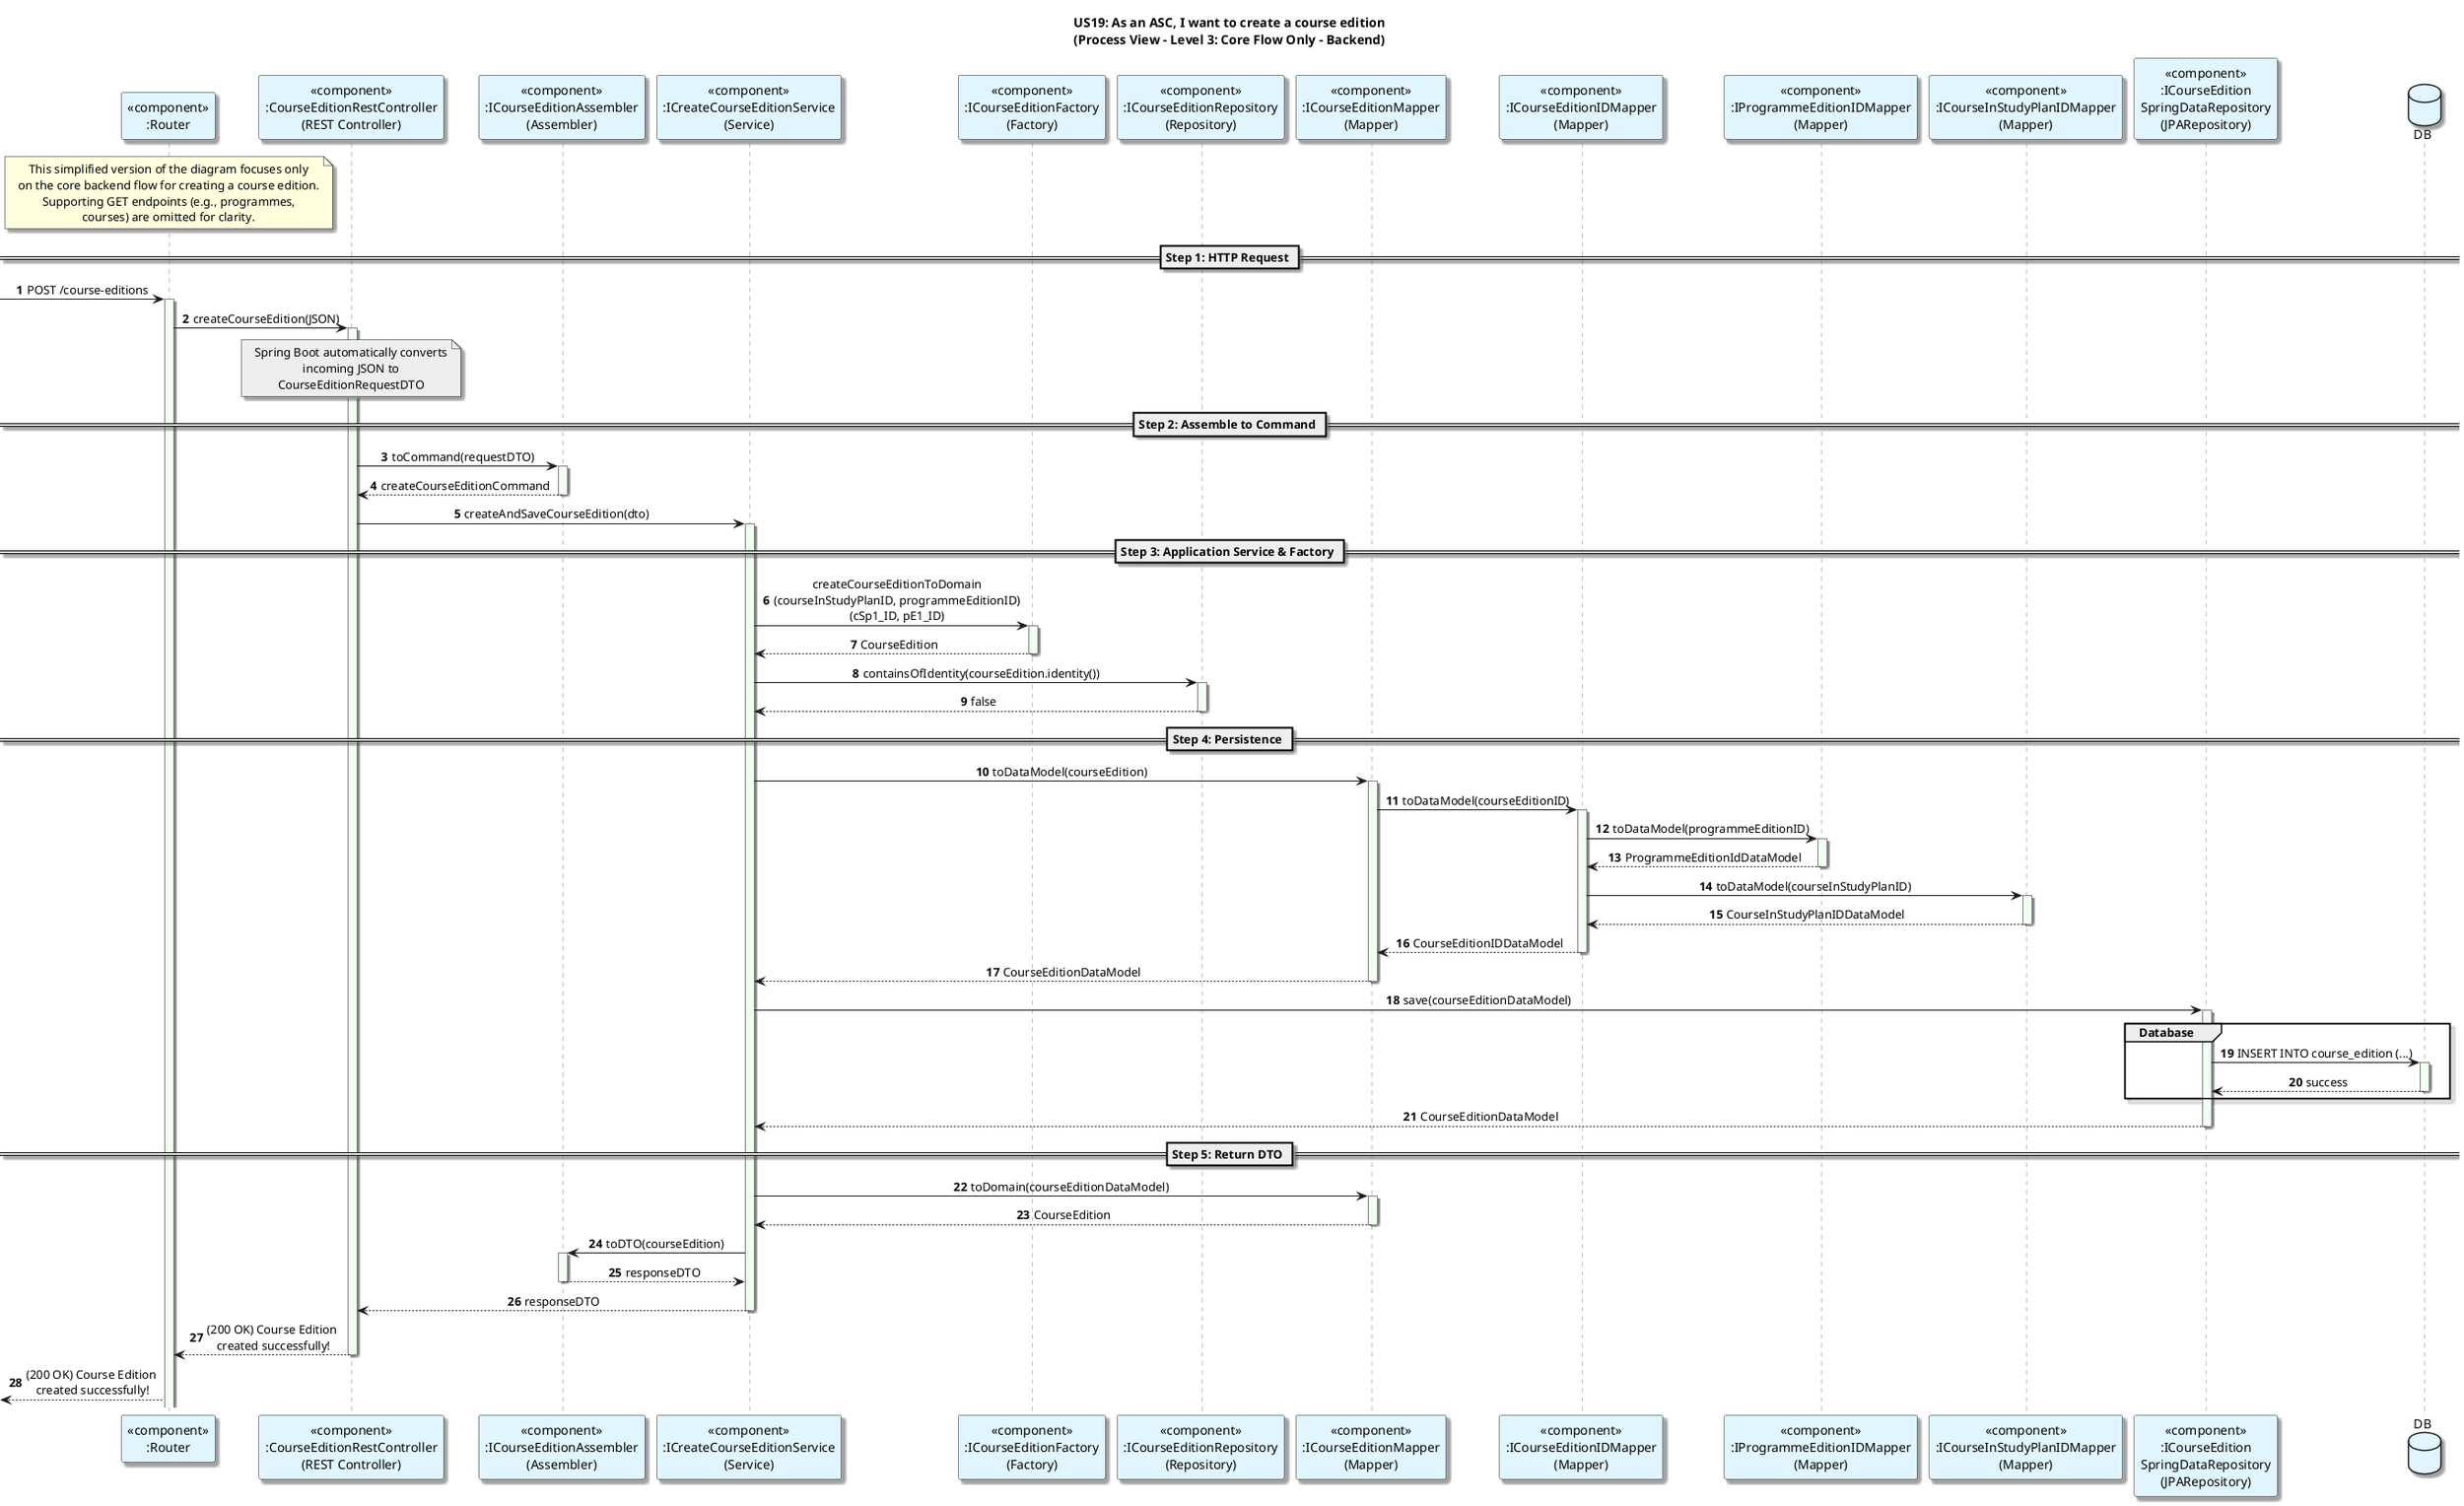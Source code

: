 @startuml
title: US19: As an ASC, I want to create a course edition\n(Process View - Level 3: Core Flow Only - Backend)


autonumber

skinparam {
  ActivityPadding 2
  ActivityMargin 2
  BoxPadding 2
}
skinparam sequence {
    LifeLineBorderColor Grey
    LifeLineBackgroundColor HoneyDew
}
skinparam defaultTextAlignment center
skinparam shadowing true


participant "<<component>>\n:Router" as router #E1F5FE
participant "<<component>>\n:CourseEditionRestController\n(REST Controller)" as Controller #E1F5FE
participant "<<component>>\n:ICourseEditionAssembler\n(Assembler)" as Assembler #E1F5FE
participant "<<component>>\n:ICreateCourseEditionService\n(Service)" as Service #E1F5FE
participant "<<component>>\n:ICourseEditionFactory\n(Factory)" as CourseEditionFactory #E1F5FE
participant "<<component>>\n:ICourseEditionRepository\n(Repository)" as Repository #E1F5FE
participant "<<component>>\n:ICourseEditionMapper\n(Mapper)" as Mapper #E1F5FE
participant "<<component>>\n:ICourseEditionIDMapper\n(Mapper)" as IDMapper #E1F5FE
participant "<<component>>\n:IProgrammeEditionIDMapper\n(Mapper)" as PEMapper #E1F5FE
participant "<<component>>\n:ICourseInStudyPlanIDMapper\n(Mapper)" as CSPMapper #E1F5FE
participant "<<component>>\n:ICourseEdition\nSpringDataRepository\n(JPARepository)" as SpringData #E1F5FE

database DB as Database #E1F5FE

note over router
This simplified version of the diagram focuses only
on the core backend flow for creating a course edition.
Supporting GET endpoints (e.g., programmes,
courses) are omitted for clarity.
end note

== Step 1: HTTP Request ==

' --- GET endpoints omitted for brevity ---

-> router: POST /course-editions
activate router
router -> Controller: createCourseEdition(JSON)

activate Controller

note over Controller #EEEEEE
Spring Boot automatically converts
incoming JSON to
CourseEditionRequestDTO
end note

== Step 2: Assemble to Command ==

Controller -> Assembler: toCommand(requestDTO)
activate Assembler
Assembler --> Controller: createCourseEditionCommand
deactivate Assembler



Controller -> Service: createAndSaveCourseEdition(dto)
activate Service

== Step 3: Application Service & Factory ==

Service -> CourseEditionFactory: createCourseEditionToDomain\n(courseInStudyPlanID, programmeEditionID)\n(cSp1_ID, pE1_ID)
activate CourseEditionFactory
CourseEditionFactory --> Service -- : CourseEdition
Service -> Repository: containsOfIdentity(courseEdition.identity())
activate Repository
Repository --> Service: false
deactivate Repository


== Step 4: Persistence ==

Service -> Mapper : toDataModel(courseEdition)
activate Mapper
Mapper -> IDMapper : toDataModel(courseEditionID)
activate IDMapper
IDMapper -> PEMapper : toDataModel(programmeEditionID)
activate PEMapper
PEMapper --> IDMapper : ProgrammeEditionIdDataModel
deactivate PEMapper
IDMapper -> CSPMapper : toDataModel(courseInStudyPlanID)
activate CSPMapper
CSPMapper --> IDMapper : CourseInStudyPlanIDDataModel
deactivate CSPMapper
IDMapper --> Mapper : CourseEditionIDDataModel
deactivate
Mapper --> Service : CourseEditionDataModel
deactivate



Service -> SpringData : save(courseEditionDataModel)
activate SpringData

group Database
SpringData -> Database: INSERT INTO course_edition (...)
activate Database
Database --> SpringData: success
deactivate Database
end


SpringData --> Service : CourseEditionDataModel
deactivate

== Step 5: Return DTO ==

Service -> Mapper : toDomain(courseEditionDataModel)
activate Mapper
Mapper --> Service : CourseEdition
deactivate

Service -> Assembler: toDTO(courseEdition)
activate Assembler
Assembler --> Service: responseDTO
deactivate Assembler

Service --> Controller : responseDTO
deactivate

Controller --> router:  (200 OK) Course Edition\n created successfully!
deactivate Controller

<-- router:  (200 OK) Course Edition\n created successfully!
@enduml

